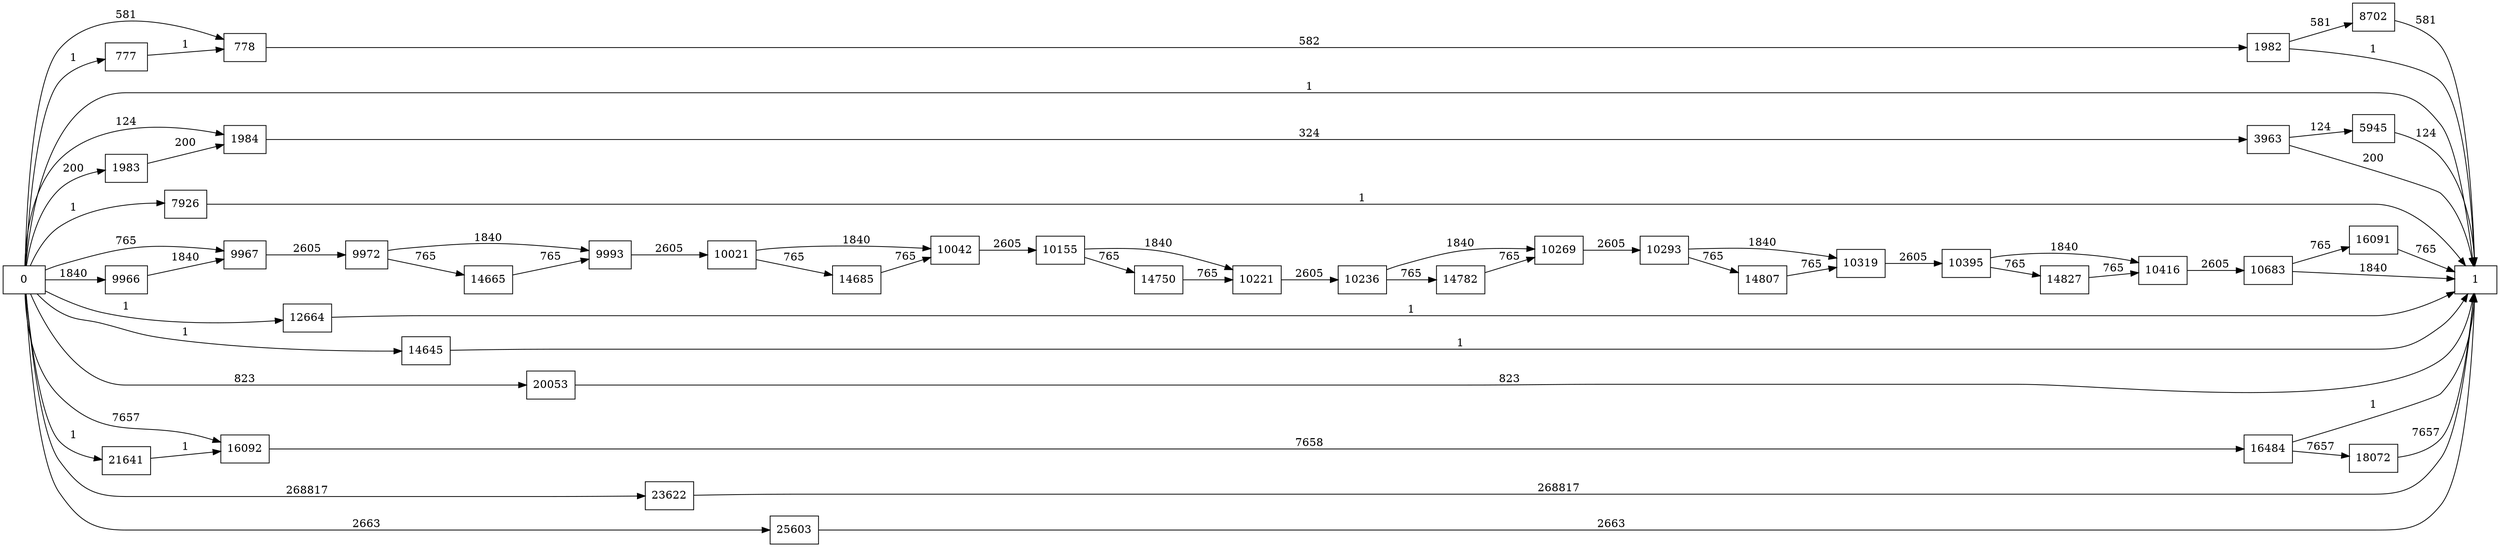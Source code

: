 digraph {
	graph [rankdir=LR]
	node [shape=rectangle]
	777 -> 778 [label=1]
	778 -> 1982 [label=582]
	1982 -> 1 [label=1]
	1982 -> 8702 [label=581]
	1983 -> 1984 [label=200]
	1984 -> 3963 [label=324]
	3963 -> 5945 [label=124]
	3963 -> 1 [label=200]
	5945 -> 1 [label=124]
	7926 -> 1 [label=1]
	8702 -> 1 [label=581]
	9966 -> 9967 [label=1840]
	9967 -> 9972 [label=2605]
	9972 -> 9993 [label=1840]
	9972 -> 14665 [label=765]
	9993 -> 10021 [label=2605]
	10021 -> 10042 [label=1840]
	10021 -> 14685 [label=765]
	10042 -> 10155 [label=2605]
	10155 -> 10221 [label=1840]
	10155 -> 14750 [label=765]
	10221 -> 10236 [label=2605]
	10236 -> 10269 [label=1840]
	10236 -> 14782 [label=765]
	10269 -> 10293 [label=2605]
	10293 -> 10319 [label=1840]
	10293 -> 14807 [label=765]
	10319 -> 10395 [label=2605]
	10395 -> 10416 [label=1840]
	10395 -> 14827 [label=765]
	10416 -> 10683 [label=2605]
	10683 -> 1 [label=1840]
	10683 -> 16091 [label=765]
	12664 -> 1 [label=1]
	14645 -> 1 [label=1]
	14665 -> 9993 [label=765]
	14685 -> 10042 [label=765]
	14750 -> 10221 [label=765]
	14782 -> 10269 [label=765]
	14807 -> 10319 [label=765]
	14827 -> 10416 [label=765]
	16091 -> 1 [label=765]
	16092 -> 16484 [label=7658]
	16484 -> 1 [label=1]
	16484 -> 18072 [label=7657]
	18072 -> 1 [label=7657]
	20053 -> 1 [label=823]
	21641 -> 16092 [label=1]
	23622 -> 1 [label=268817]
	25603 -> 1 [label=2663]
	0 -> 1983 [label=200]
	0 -> 1984 [label=124]
	0 -> 778 [label=581]
	0 -> 9967 [label=765]
	0 -> 16092 [label=7657]
	0 -> 777 [label=1]
	0 -> 1 [label=1]
	0 -> 7926 [label=1]
	0 -> 9966 [label=1840]
	0 -> 12664 [label=1]
	0 -> 14645 [label=1]
	0 -> 20053 [label=823]
	0 -> 21641 [label=1]
	0 -> 23622 [label=268817]
	0 -> 25603 [label=2663]
}
